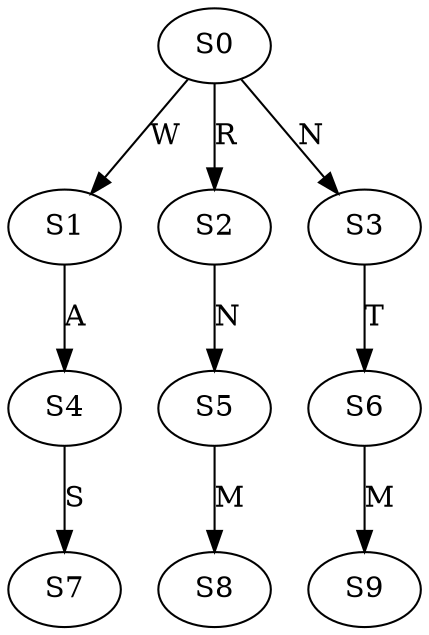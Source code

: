 strict digraph  {
	S0 -> S1 [ label = W ];
	S0 -> S2 [ label = R ];
	S0 -> S3 [ label = N ];
	S1 -> S4 [ label = A ];
	S2 -> S5 [ label = N ];
	S3 -> S6 [ label = T ];
	S4 -> S7 [ label = S ];
	S5 -> S8 [ label = M ];
	S6 -> S9 [ label = M ];
}
